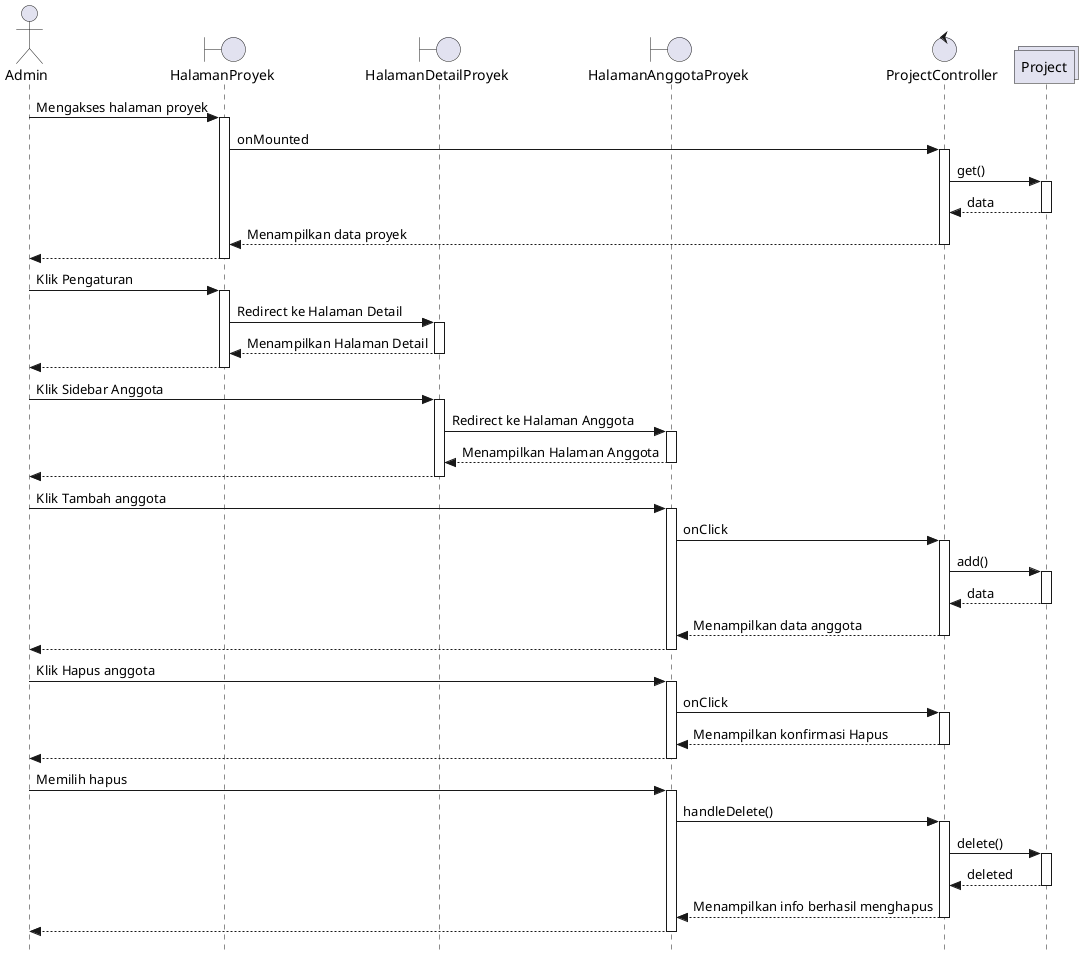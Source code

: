 @startuml "ubah proyek"
skinparam style strictuml

actor Admin
boundary HalamanProyek as View
boundary HalamanDetailProyek as View2
boundary HalamanAnggotaProyek as View3
control ProjectController as Controller
collections Project as Collection

Admin -> View ++ : Mengakses halaman proyek
  View -> Controller ++: onMounted
    Controller -> Collection ++ : get()
    return data
  return Menampilkan data proyek
return

Admin -> View ++ : Klik Pengaturan
  View -> View2 ++ : Redirect ke Halaman Detail
  return Menampilkan Halaman Detail
return

Admin -> View2 ++ : Klik Sidebar Anggota
  View2 -> View3 ++ : Redirect ke Halaman Anggota
  return Menampilkan Halaman Anggota
return

Admin -> View3 ++ : Klik Tambah anggota
  View3 -> Controller ++: onClick
    Controller -> Collection ++ : add()
    return data
  return Menampilkan data anggota
return

Admin -> View3 ++ : Klik Hapus anggota
  View3 -> Controller ++: onClick
  return Menampilkan konfirmasi Hapus
return

Admin -> View3 ++ : Memilih hapus
  View3 -> Controller ++: handleDelete()
    Controller -> Collection ++: delete()
    return deleted
  return Menampilkan info berhasil menghapus
return

@enduml